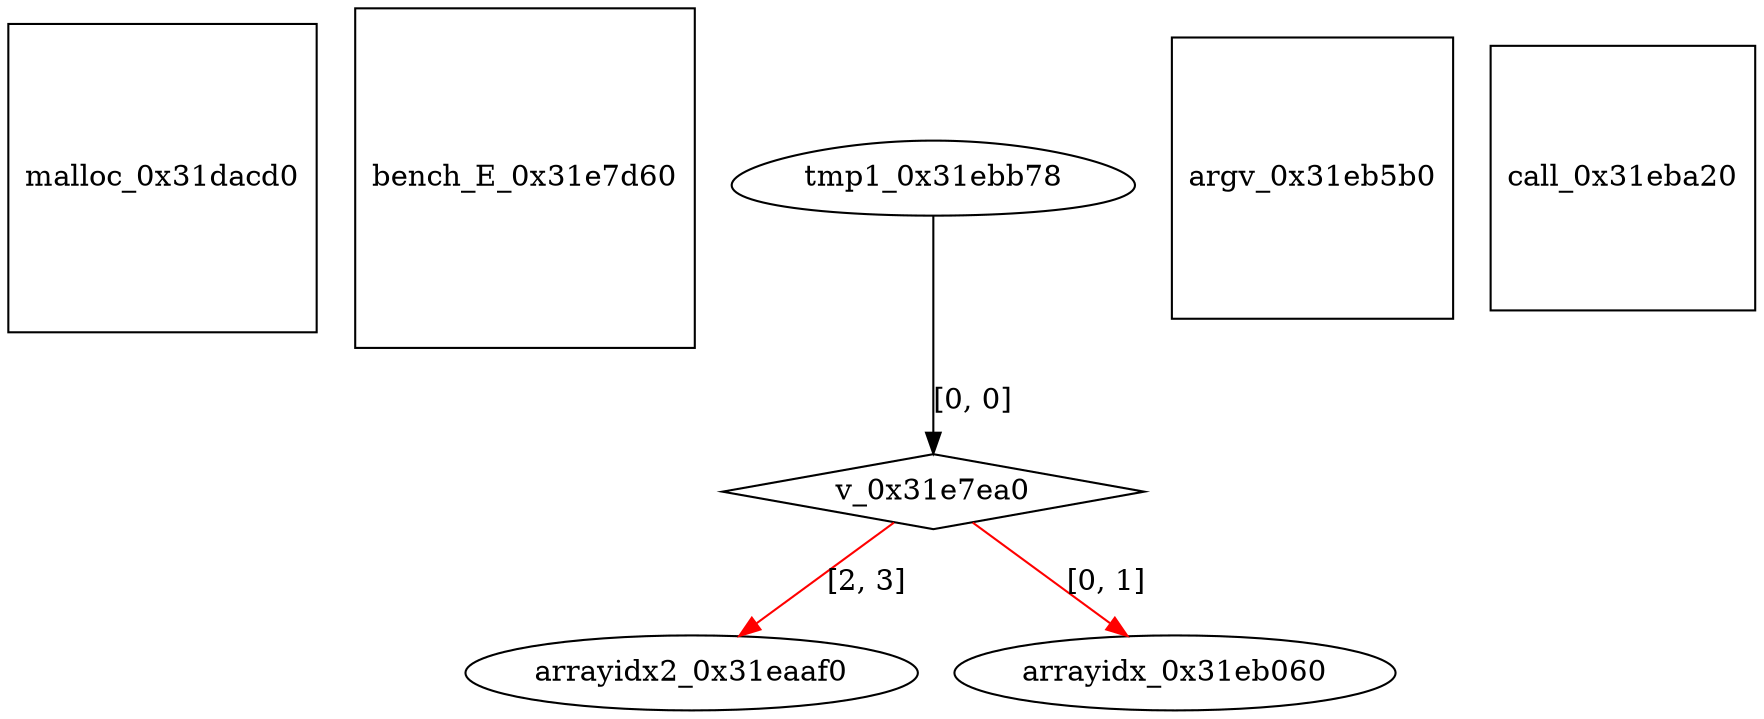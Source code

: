 digraph grafico {
"malloc_0x31dacd0" [shape=square];
"bench_E_0x31e7d60" [shape=square];
"v_0x31e7ea0" [shape=diamond];
"tmp1_0x31ebb78" -> "v_0x31e7ea0" [label="[0, 0]"];
"arrayidx2_0x31eaaf0" [shape=ellipse];
"v_0x31e7ea0" -> "arrayidx2_0x31eaaf0" [label="[2, 3]",color=red];
"arrayidx_0x31eb060" [shape=ellipse];
"v_0x31e7ea0" -> "arrayidx_0x31eb060" [label="[0, 1]",color=red];
"argv_0x31eb5b0" [shape=square];
"call_0x31eba20" [shape=square];
"tmp1_0x31ebb78" [shape=egg];
}